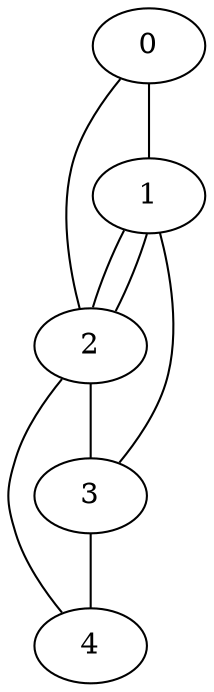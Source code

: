 graph G {
  0 -- 1 [weight="10"];
  0 -- 2 [weight="5"];
  1 -- 2 [weight="3"];
  1 -- 3 [weight="1"];
  1 -- 2 [weight="3"];
  2 -- 3 [weight="9"];
  2 -- 4 [weight="2"];
  3 -- 4 [weight="4"];
}
